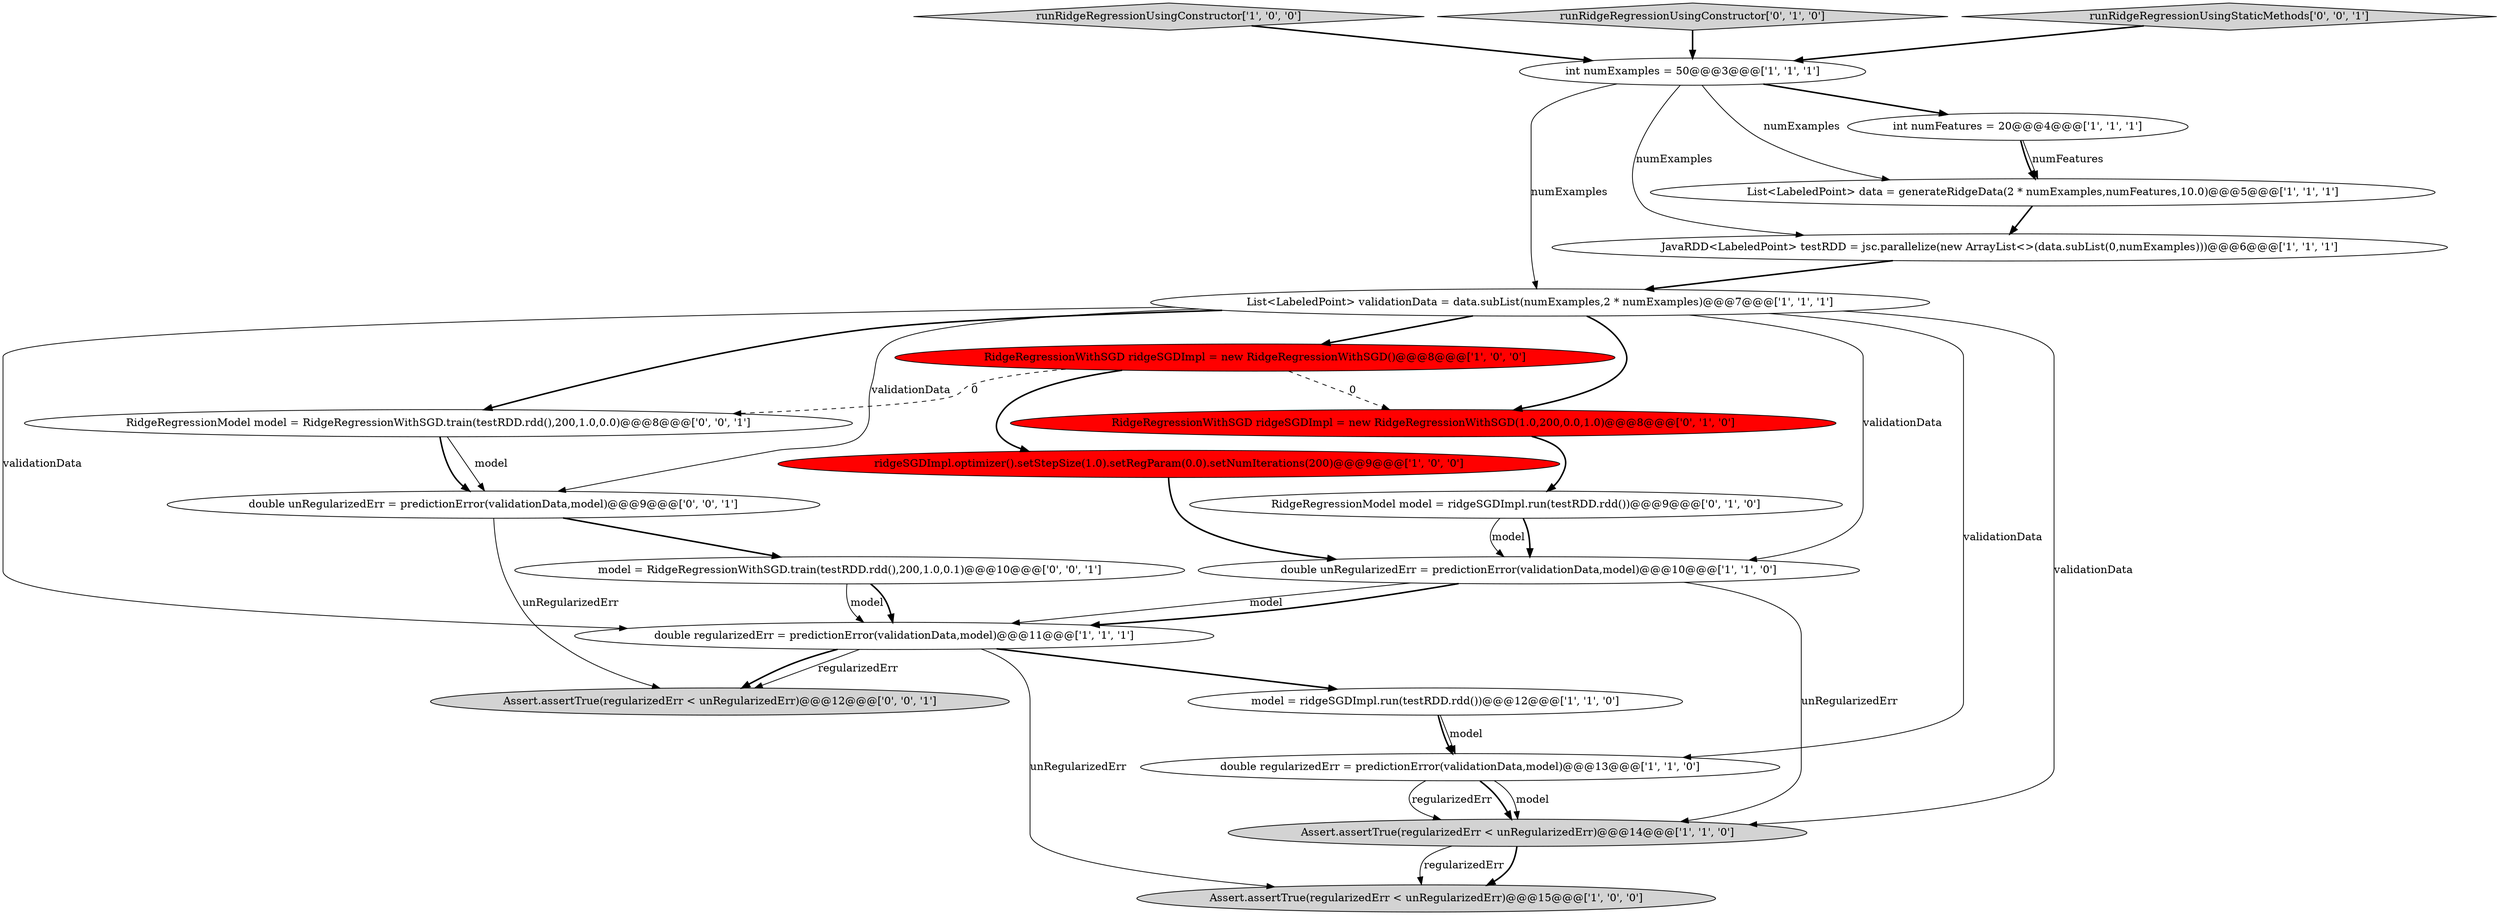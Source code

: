 digraph {
1 [style = filled, label = "runRidgeRegressionUsingConstructor['1', '0', '0']", fillcolor = lightgray, shape = diamond image = "AAA0AAABBB1BBB"];
19 [style = filled, label = "model = RidgeRegressionWithSGD.train(testRDD.rdd(),200,1.0,0.1)@@@10@@@['0', '0', '1']", fillcolor = white, shape = ellipse image = "AAA0AAABBB3BBB"];
2 [style = filled, label = "double regularizedErr = predictionError(validationData,model)@@@11@@@['1', '1', '1']", fillcolor = white, shape = ellipse image = "AAA0AAABBB1BBB"];
8 [style = filled, label = "model = ridgeSGDImpl.run(testRDD.rdd())@@@12@@@['1', '1', '0']", fillcolor = white, shape = ellipse image = "AAA0AAABBB1BBB"];
3 [style = filled, label = "int numFeatures = 20@@@4@@@['1', '1', '1']", fillcolor = white, shape = ellipse image = "AAA0AAABBB1BBB"];
9 [style = filled, label = "ridgeSGDImpl.optimizer().setStepSize(1.0).setRegParam(0.0).setNumIterations(200)@@@9@@@['1', '0', '0']", fillcolor = red, shape = ellipse image = "AAA1AAABBB1BBB"];
7 [style = filled, label = "int numExamples = 50@@@3@@@['1', '1', '1']", fillcolor = white, shape = ellipse image = "AAA0AAABBB1BBB"];
17 [style = filled, label = "double unRegularizedErr = predictionError(validationData,model)@@@9@@@['0', '0', '1']", fillcolor = white, shape = ellipse image = "AAA0AAABBB3BBB"];
0 [style = filled, label = "JavaRDD<LabeledPoint> testRDD = jsc.parallelize(new ArrayList<>(data.subList(0,numExamples)))@@@6@@@['1', '1', '1']", fillcolor = white, shape = ellipse image = "AAA0AAABBB1BBB"];
10 [style = filled, label = "double unRegularizedErr = predictionError(validationData,model)@@@10@@@['1', '1', '0']", fillcolor = white, shape = ellipse image = "AAA0AAABBB1BBB"];
14 [style = filled, label = "RidgeRegressionWithSGD ridgeSGDImpl = new RidgeRegressionWithSGD(1.0,200,0.0,1.0)@@@8@@@['0', '1', '0']", fillcolor = red, shape = ellipse image = "AAA1AAABBB2BBB"];
16 [style = filled, label = "runRidgeRegressionUsingConstructor['0', '1', '0']", fillcolor = lightgray, shape = diamond image = "AAA0AAABBB2BBB"];
5 [style = filled, label = "RidgeRegressionWithSGD ridgeSGDImpl = new RidgeRegressionWithSGD()@@@8@@@['1', '0', '0']", fillcolor = red, shape = ellipse image = "AAA1AAABBB1BBB"];
21 [style = filled, label = "runRidgeRegressionUsingStaticMethods['0', '0', '1']", fillcolor = lightgray, shape = diamond image = "AAA0AAABBB3BBB"];
4 [style = filled, label = "List<LabeledPoint> validationData = data.subList(numExamples,2 * numExamples)@@@7@@@['1', '1', '1']", fillcolor = white, shape = ellipse image = "AAA0AAABBB1BBB"];
18 [style = filled, label = "Assert.assertTrue(regularizedErr < unRegularizedErr)@@@12@@@['0', '0', '1']", fillcolor = lightgray, shape = ellipse image = "AAA0AAABBB3BBB"];
20 [style = filled, label = "RidgeRegressionModel model = RidgeRegressionWithSGD.train(testRDD.rdd(),200,1.0,0.0)@@@8@@@['0', '0', '1']", fillcolor = white, shape = ellipse image = "AAA0AAABBB3BBB"];
11 [style = filled, label = "Assert.assertTrue(regularizedErr < unRegularizedErr)@@@14@@@['1', '1', '0']", fillcolor = lightgray, shape = ellipse image = "AAA0AAABBB1BBB"];
12 [style = filled, label = "List<LabeledPoint> data = generateRidgeData(2 * numExamples,numFeatures,10.0)@@@5@@@['1', '1', '1']", fillcolor = white, shape = ellipse image = "AAA0AAABBB1BBB"];
13 [style = filled, label = "double regularizedErr = predictionError(validationData,model)@@@13@@@['1', '1', '0']", fillcolor = white, shape = ellipse image = "AAA0AAABBB1BBB"];
6 [style = filled, label = "Assert.assertTrue(regularizedErr < unRegularizedErr)@@@15@@@['1', '0', '0']", fillcolor = lightgray, shape = ellipse image = "AAA0AAABBB1BBB"];
15 [style = filled, label = "RidgeRegressionModel model = ridgeSGDImpl.run(testRDD.rdd())@@@9@@@['0', '1', '0']", fillcolor = white, shape = ellipse image = "AAA0AAABBB2BBB"];
20->17 [style = solid, label="model"];
4->11 [style = solid, label="validationData"];
4->14 [style = bold, label=""];
15->10 [style = bold, label=""];
20->17 [style = bold, label=""];
7->4 [style = solid, label="numExamples"];
15->10 [style = solid, label="model"];
5->14 [style = dashed, label="0"];
5->9 [style = bold, label=""];
4->13 [style = solid, label="validationData"];
4->10 [style = solid, label="validationData"];
11->6 [style = bold, label=""];
2->18 [style = solid, label="regularizedErr"];
16->7 [style = bold, label=""];
19->2 [style = solid, label="model"];
2->18 [style = bold, label=""];
17->18 [style = solid, label="unRegularizedErr"];
19->2 [style = bold, label=""];
7->0 [style = solid, label="numExamples"];
3->12 [style = bold, label=""];
9->10 [style = bold, label=""];
12->0 [style = bold, label=""];
13->11 [style = bold, label=""];
1->7 [style = bold, label=""];
17->19 [style = bold, label=""];
7->3 [style = bold, label=""];
5->20 [style = dashed, label="0"];
13->11 [style = solid, label="model"];
13->11 [style = solid, label="regularizedErr"];
4->2 [style = solid, label="validationData"];
2->6 [style = solid, label="unRegularizedErr"];
0->4 [style = bold, label=""];
3->12 [style = solid, label="numFeatures"];
4->20 [style = bold, label=""];
21->7 [style = bold, label=""];
10->2 [style = solid, label="model"];
10->11 [style = solid, label="unRegularizedErr"];
10->2 [style = bold, label=""];
14->15 [style = bold, label=""];
4->17 [style = solid, label="validationData"];
8->13 [style = solid, label="model"];
11->6 [style = solid, label="regularizedErr"];
4->5 [style = bold, label=""];
7->12 [style = solid, label="numExamples"];
8->13 [style = bold, label=""];
2->8 [style = bold, label=""];
}
